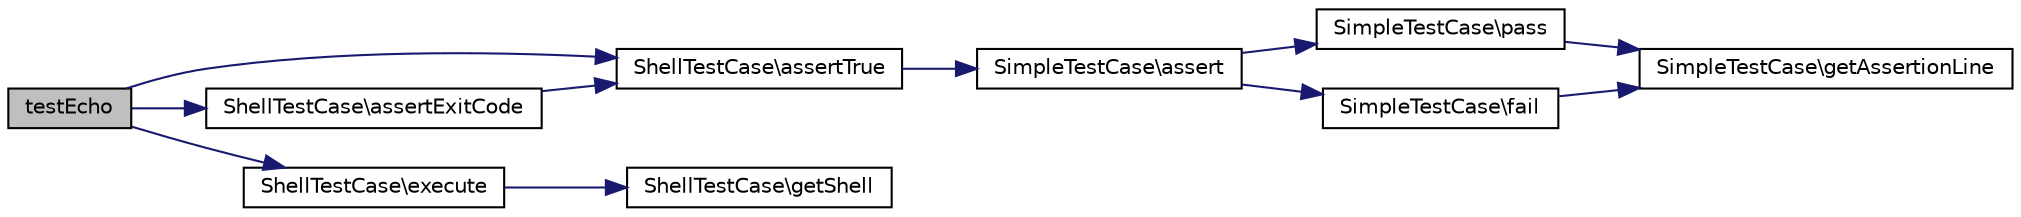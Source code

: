 digraph "testEcho"
{
  edge [fontname="Helvetica",fontsize="10",labelfontname="Helvetica",labelfontsize="10"];
  node [fontname="Helvetica",fontsize="10",shape=record];
  rankdir="LR";
  Node1 [label="testEcho",height=0.2,width=0.4,color="black", fillcolor="grey75", style="filled" fontcolor="black"];
  Node1 -> Node2 [color="midnightblue",fontsize="10",style="solid",fontname="Helvetica"];
  Node2 [label="ShellTestCase\\assertTrue",height=0.2,width=0.4,color="black", fillcolor="white", style="filled",URL="$class_shell_test_case.html#ab90f895aa65b8ea7004c9224e7ade27c"];
  Node2 -> Node3 [color="midnightblue",fontsize="10",style="solid",fontname="Helvetica"];
  Node3 [label="SimpleTestCase\\assert",height=0.2,width=0.4,color="black", fillcolor="white", style="filled",URL="$class_simple_test_case.html#a9be3866087958c52771a4eb0921a80f8"];
  Node3 -> Node4 [color="midnightblue",fontsize="10",style="solid",fontname="Helvetica"];
  Node4 [label="SimpleTestCase\\pass",height=0.2,width=0.4,color="black", fillcolor="white", style="filled",URL="$class_simple_test_case.html#a413ec6a28c017c7f5c08af552930a023"];
  Node4 -> Node5 [color="midnightblue",fontsize="10",style="solid",fontname="Helvetica"];
  Node5 [label="SimpleTestCase\\getAssertionLine",height=0.2,width=0.4,color="black", fillcolor="white", style="filled",URL="$class_simple_test_case.html#a4389a897171547fc4545f56a75bf0c9f"];
  Node3 -> Node6 [color="midnightblue",fontsize="10",style="solid",fontname="Helvetica"];
  Node6 [label="SimpleTestCase\\fail",height=0.2,width=0.4,color="black", fillcolor="white", style="filled",URL="$class_simple_test_case.html#a74070e976d1372da2111be1c059c6ce3"];
  Node6 -> Node5 [color="midnightblue",fontsize="10",style="solid",fontname="Helvetica"];
  Node1 -> Node7 [color="midnightblue",fontsize="10",style="solid",fontname="Helvetica"];
  Node7 [label="ShellTestCase\\execute",height=0.2,width=0.4,color="black", fillcolor="white", style="filled",URL="$class_shell_test_case.html#a5704439633de497abe437bb32a0d8de1"];
  Node7 -> Node8 [color="midnightblue",fontsize="10",style="solid",fontname="Helvetica"];
  Node8 [label="ShellTestCase\\getShell",height=0.2,width=0.4,color="black", fillcolor="white", style="filled",URL="$class_shell_test_case.html#a2ce03a964d7ee21e925aad1e532705e0"];
  Node1 -> Node9 [color="midnightblue",fontsize="10",style="solid",fontname="Helvetica"];
  Node9 [label="ShellTestCase\\assertExitCode",height=0.2,width=0.4,color="black", fillcolor="white", style="filled",URL="$class_shell_test_case.html#ae746070168d97b59f06c8332da2823f9"];
  Node9 -> Node2 [color="midnightblue",fontsize="10",style="solid",fontname="Helvetica"];
}
